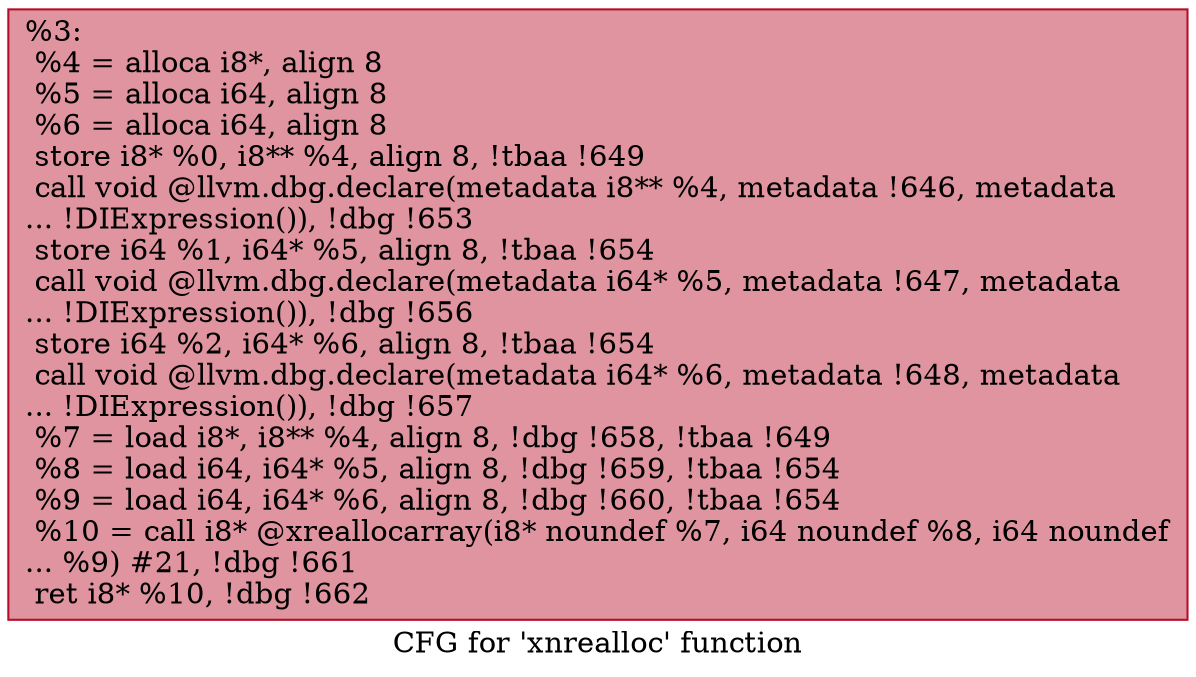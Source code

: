 digraph "CFG for 'xnrealloc' function" {
	label="CFG for 'xnrealloc' function";

	Node0x78ed70 [shape=record,color="#b70d28ff", style=filled, fillcolor="#b70d2870",label="{%3:\l  %4 = alloca i8*, align 8\l  %5 = alloca i64, align 8\l  %6 = alloca i64, align 8\l  store i8* %0, i8** %4, align 8, !tbaa !649\l  call void @llvm.dbg.declare(metadata i8** %4, metadata !646, metadata\l... !DIExpression()), !dbg !653\l  store i64 %1, i64* %5, align 8, !tbaa !654\l  call void @llvm.dbg.declare(metadata i64* %5, metadata !647, metadata\l... !DIExpression()), !dbg !656\l  store i64 %2, i64* %6, align 8, !tbaa !654\l  call void @llvm.dbg.declare(metadata i64* %6, metadata !648, metadata\l... !DIExpression()), !dbg !657\l  %7 = load i8*, i8** %4, align 8, !dbg !658, !tbaa !649\l  %8 = load i64, i64* %5, align 8, !dbg !659, !tbaa !654\l  %9 = load i64, i64* %6, align 8, !dbg !660, !tbaa !654\l  %10 = call i8* @xreallocarray(i8* noundef %7, i64 noundef %8, i64 noundef\l... %9) #21, !dbg !661\l  ret i8* %10, !dbg !662\l}"];
}

